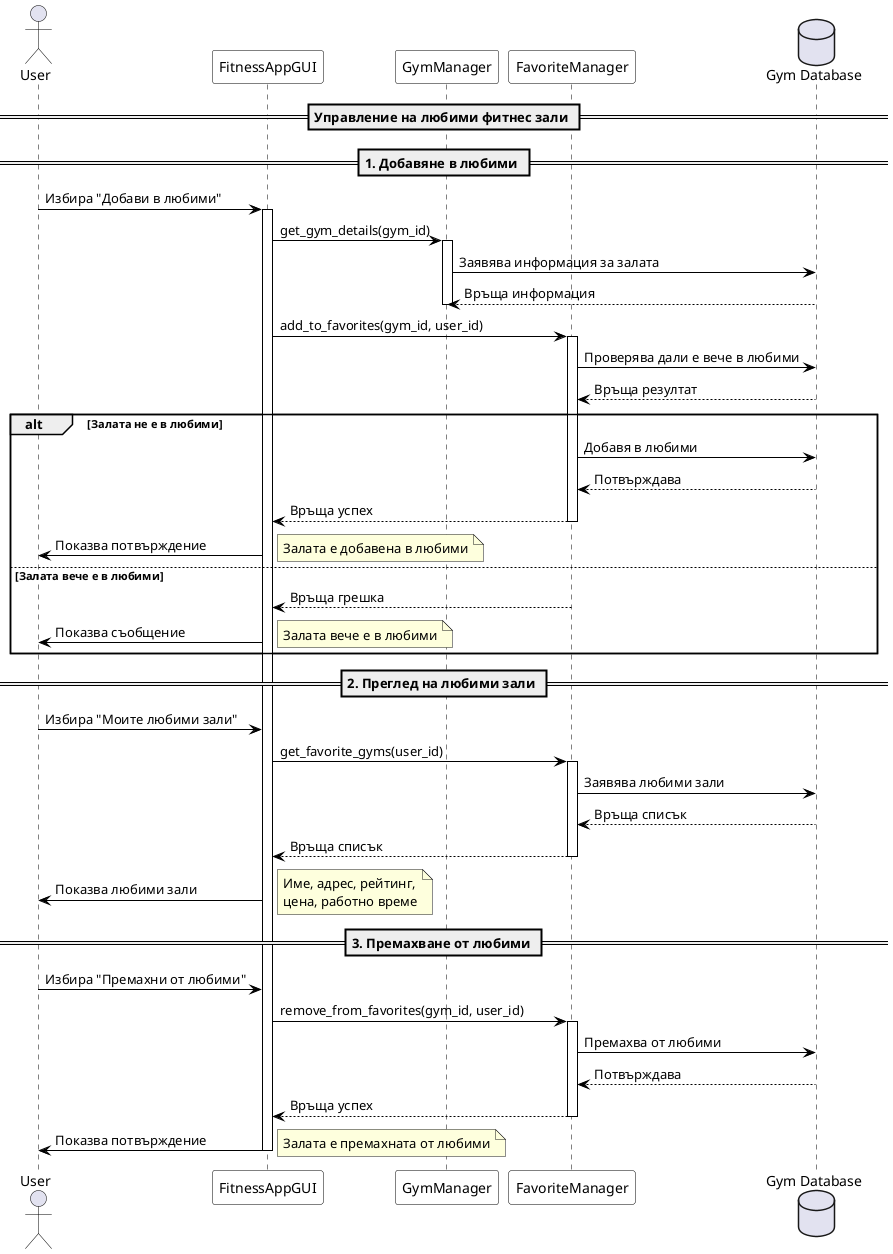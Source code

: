 @startuml Favorite Gyms Sequence Diagram

' Стилове
skinparam sequence {
  ArrowColor Black
  ActorBorderColor Black
  LifeLineBorderColor Black
  ParticipantBorderColor Black
  ParticipantBackgroundColor White
}

' Участници
actor User
participant "FitnessAppGUI" as GUI
participant "GymManager" as GM
participant "FavoriteManager" as FM
database "Gym Database" as DB

' Сценарий
== Управление на любими фитнес зали ==

== 1. Добавяне в любими ==
User -> GUI: Избира "Добави в любими"
activate GUI

GUI -> GM: get_gym_details(gym_id)
activate GM
GM -> DB: Заявява информация за залата
DB --> GM: Връща информация
deactivate GM

GUI -> FM: add_to_favorites(gym_id, user_id)
activate FM

FM -> DB: Проверява дали е вече в любими
DB --> FM: Връща резултат

alt Залата не е в любими
    FM -> DB: Добавя в любими
    DB --> FM: Потвърждава
    
    FM --> GUI: Връща успех
    deactivate FM
    
    GUI -> User: Показва потвърждение
    note right: Залата е добавена в любими
else Залата вече е в любими
    FM --> GUI: Връща грешка
    deactivate FM
    
    GUI -> User: Показва съобщение
    note right: Залата вече е в любими
end

== 2. Преглед на любими зали ==
User -> GUI: Избира "Моите любими зали"
GUI -> FM: get_favorite_gyms(user_id)
activate FM

FM -> DB: Заявява любими зали
DB --> FM: Връща списък

FM --> GUI: Връща списък
deactivate FM

GUI -> User: Показва любими зали
note right: Име, адрес, рейтинг,\nцена, работно време

== 3. Премахване от любими ==
User -> GUI: Избира "Премахни от любими"
GUI -> FM: remove_from_favorites(gym_id, user_id)
activate FM

FM -> DB: Премахва от любими
DB --> FM: Потвърждава

FM --> GUI: Връща успех
deactivate FM

GUI -> User: Показва потвърждение
note right: Залата е премахната от любими

deactivate GUI

@enduml 